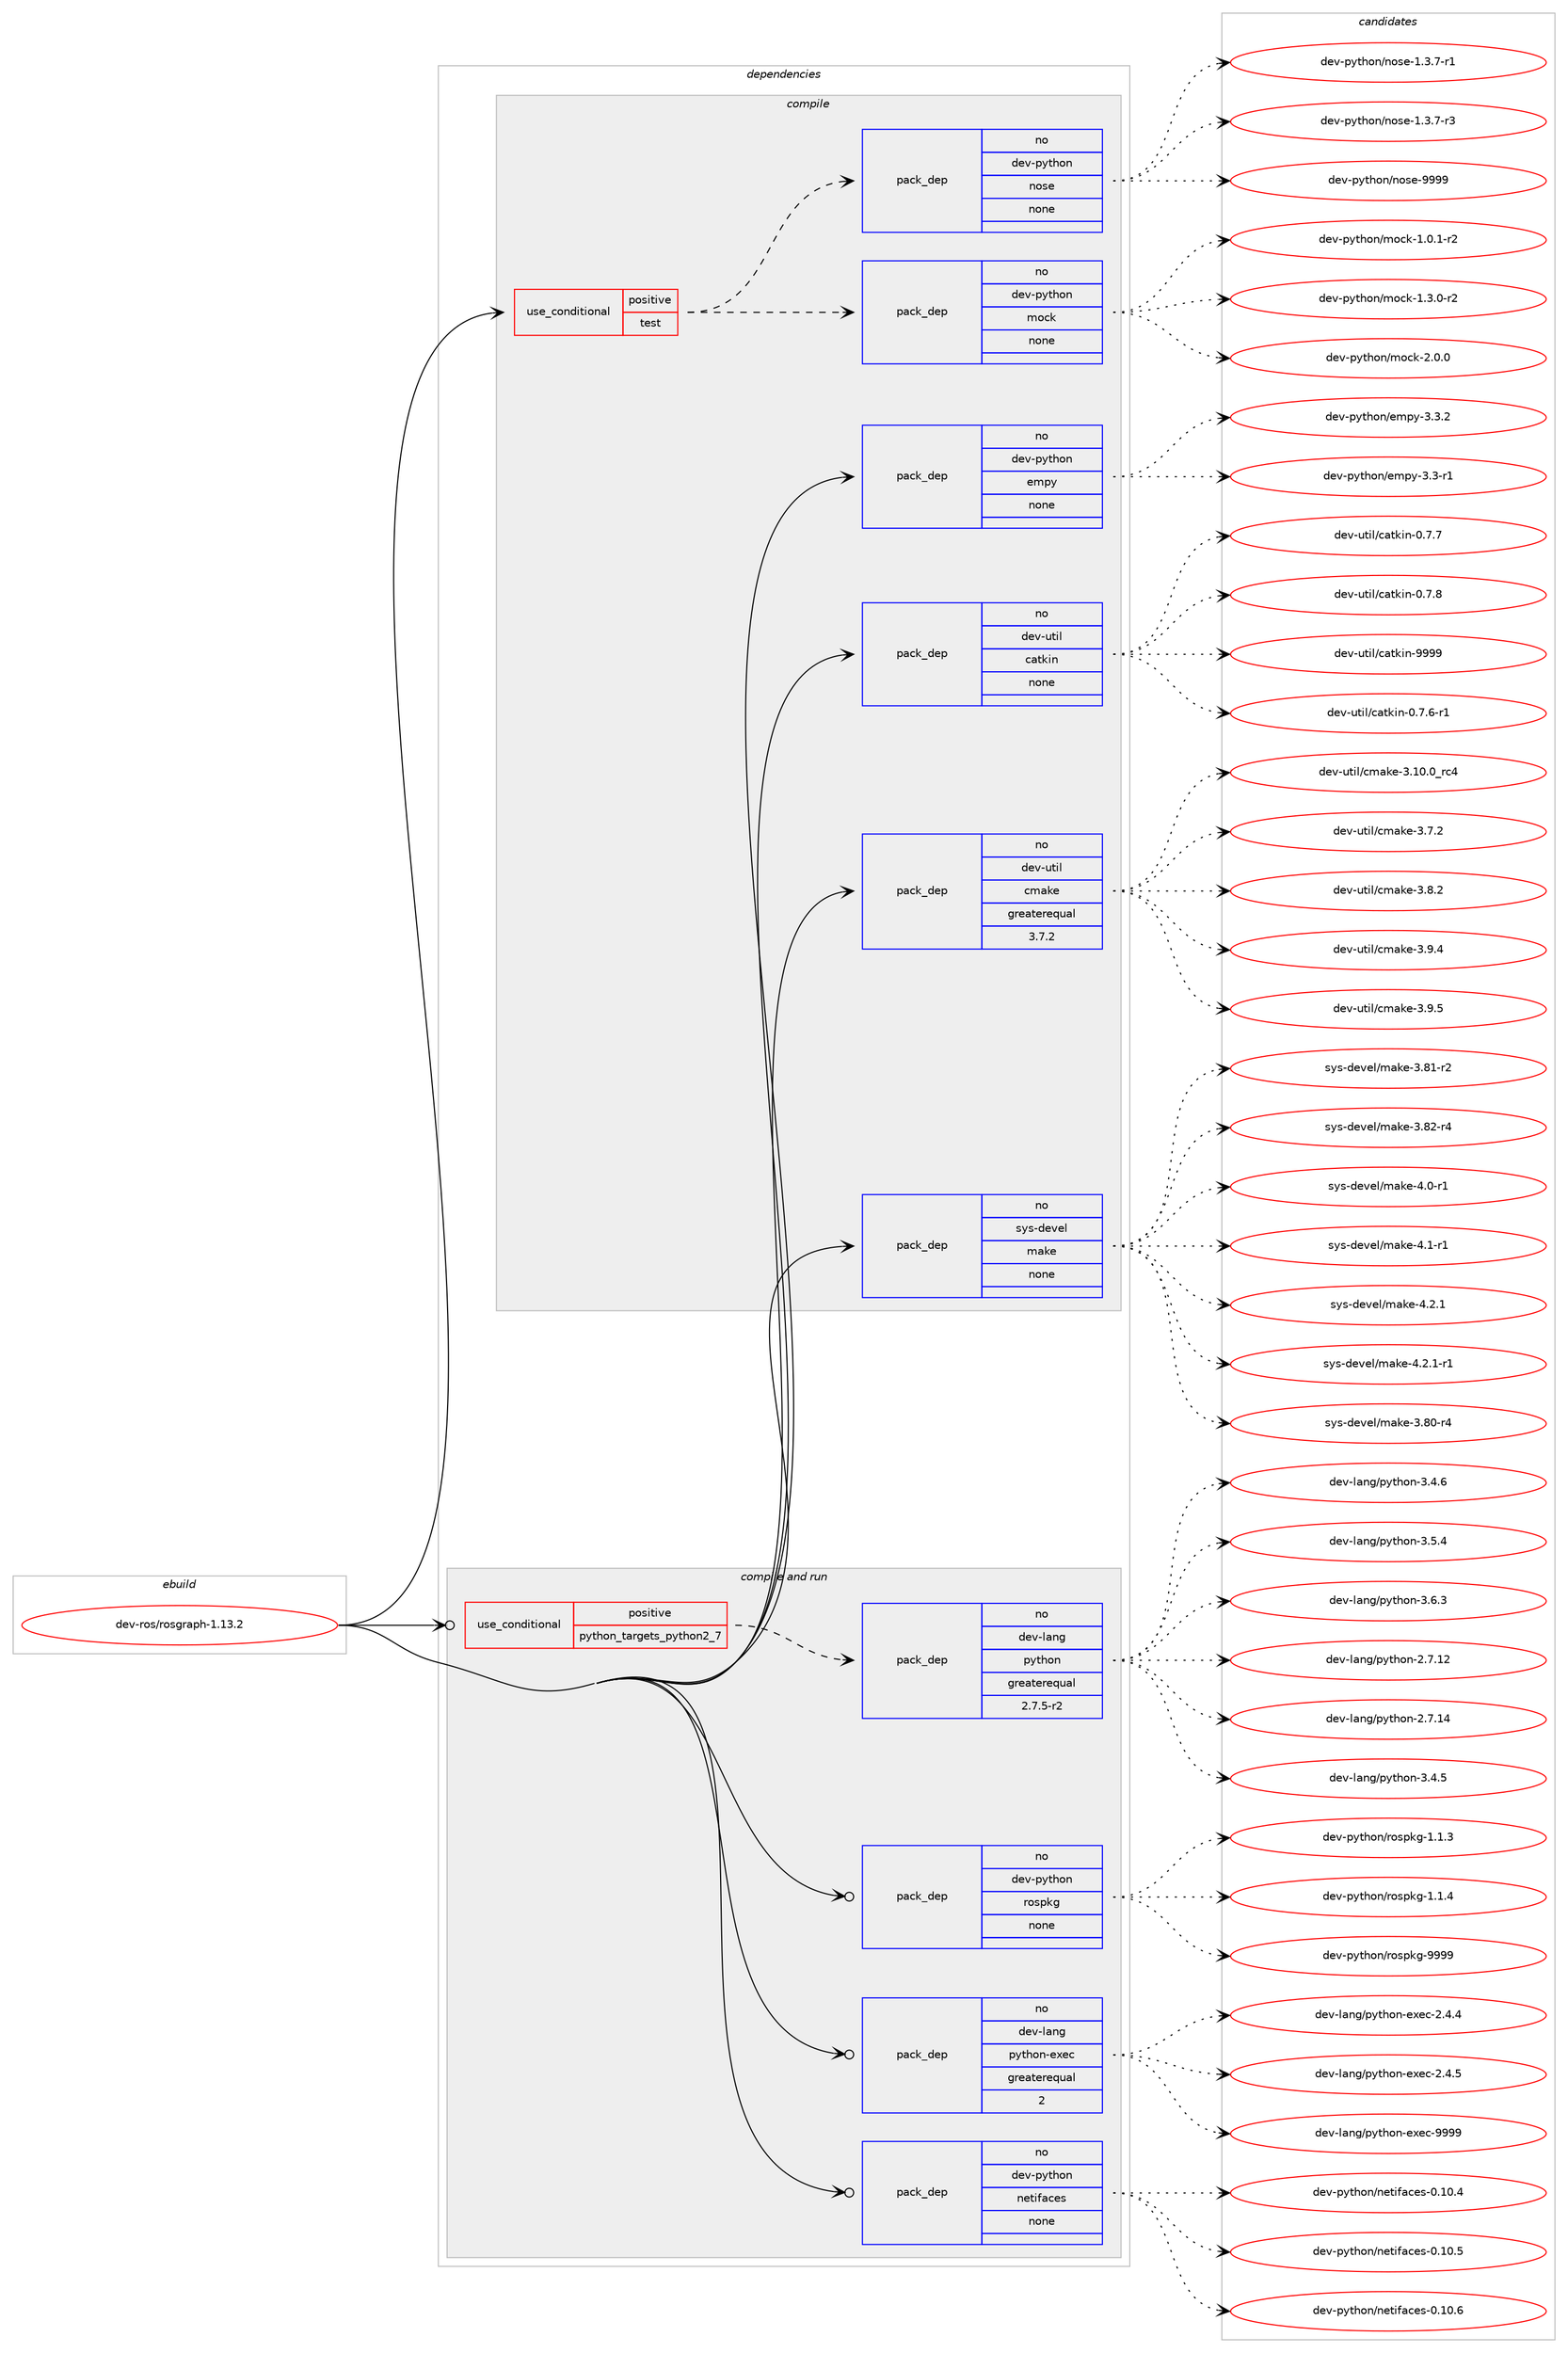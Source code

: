 digraph prolog {

# *************
# Graph options
# *************

newrank=true;
concentrate=true;
compound=true;
graph [rankdir=LR,fontname=Helvetica,fontsize=10,ranksep=1.5];#, ranksep=2.5, nodesep=0.2];
edge  [arrowhead=vee];
node  [fontname=Helvetica,fontsize=10];

# **********
# The ebuild
# **********

subgraph cluster_leftcol {
color=gray;
rank=same;
label=<<i>ebuild</i>>;
id [label="dev-ros/rosgraph-1.13.2", color=red, width=4, href="../dev-ros/rosgraph-1.13.2.svg"];
}

# ****************
# The dependencies
# ****************

subgraph cluster_midcol {
color=gray;
label=<<i>dependencies</i>>;
subgraph cluster_compile {
fillcolor="#eeeeee";
style=filled;
label=<<i>compile</i>>;
subgraph cond46629 {
dependency209797 [label=<<TABLE BORDER="0" CELLBORDER="1" CELLSPACING="0" CELLPADDING="4"><TR><TD ROWSPAN="3" CELLPADDING="10">use_conditional</TD></TR><TR><TD>positive</TD></TR><TR><TD>test</TD></TR></TABLE>>, shape=none, color=red];
subgraph pack159181 {
dependency209798 [label=<<TABLE BORDER="0" CELLBORDER="1" CELLSPACING="0" CELLPADDING="4" WIDTH="220"><TR><TD ROWSPAN="6" CELLPADDING="30">pack_dep</TD></TR><TR><TD WIDTH="110">no</TD></TR><TR><TD>dev-python</TD></TR><TR><TD>mock</TD></TR><TR><TD>none</TD></TR><TR><TD></TD></TR></TABLE>>, shape=none, color=blue];
}
dependency209797:e -> dependency209798:w [weight=20,style="dashed",arrowhead="vee"];
subgraph pack159182 {
dependency209799 [label=<<TABLE BORDER="0" CELLBORDER="1" CELLSPACING="0" CELLPADDING="4" WIDTH="220"><TR><TD ROWSPAN="6" CELLPADDING="30">pack_dep</TD></TR><TR><TD WIDTH="110">no</TD></TR><TR><TD>dev-python</TD></TR><TR><TD>nose</TD></TR><TR><TD>none</TD></TR><TR><TD></TD></TR></TABLE>>, shape=none, color=blue];
}
dependency209797:e -> dependency209799:w [weight=20,style="dashed",arrowhead="vee"];
}
id:e -> dependency209797:w [weight=20,style="solid",arrowhead="vee"];
subgraph pack159183 {
dependency209800 [label=<<TABLE BORDER="0" CELLBORDER="1" CELLSPACING="0" CELLPADDING="4" WIDTH="220"><TR><TD ROWSPAN="6" CELLPADDING="30">pack_dep</TD></TR><TR><TD WIDTH="110">no</TD></TR><TR><TD>dev-python</TD></TR><TR><TD>empy</TD></TR><TR><TD>none</TD></TR><TR><TD></TD></TR></TABLE>>, shape=none, color=blue];
}
id:e -> dependency209800:w [weight=20,style="solid",arrowhead="vee"];
subgraph pack159184 {
dependency209801 [label=<<TABLE BORDER="0" CELLBORDER="1" CELLSPACING="0" CELLPADDING="4" WIDTH="220"><TR><TD ROWSPAN="6" CELLPADDING="30">pack_dep</TD></TR><TR><TD WIDTH="110">no</TD></TR><TR><TD>dev-util</TD></TR><TR><TD>catkin</TD></TR><TR><TD>none</TD></TR><TR><TD></TD></TR></TABLE>>, shape=none, color=blue];
}
id:e -> dependency209801:w [weight=20,style="solid",arrowhead="vee"];
subgraph pack159185 {
dependency209802 [label=<<TABLE BORDER="0" CELLBORDER="1" CELLSPACING="0" CELLPADDING="4" WIDTH="220"><TR><TD ROWSPAN="6" CELLPADDING="30">pack_dep</TD></TR><TR><TD WIDTH="110">no</TD></TR><TR><TD>dev-util</TD></TR><TR><TD>cmake</TD></TR><TR><TD>greaterequal</TD></TR><TR><TD>3.7.2</TD></TR></TABLE>>, shape=none, color=blue];
}
id:e -> dependency209802:w [weight=20,style="solid",arrowhead="vee"];
subgraph pack159186 {
dependency209803 [label=<<TABLE BORDER="0" CELLBORDER="1" CELLSPACING="0" CELLPADDING="4" WIDTH="220"><TR><TD ROWSPAN="6" CELLPADDING="30">pack_dep</TD></TR><TR><TD WIDTH="110">no</TD></TR><TR><TD>sys-devel</TD></TR><TR><TD>make</TD></TR><TR><TD>none</TD></TR><TR><TD></TD></TR></TABLE>>, shape=none, color=blue];
}
id:e -> dependency209803:w [weight=20,style="solid",arrowhead="vee"];
}
subgraph cluster_compileandrun {
fillcolor="#eeeeee";
style=filled;
label=<<i>compile and run</i>>;
subgraph cond46630 {
dependency209804 [label=<<TABLE BORDER="0" CELLBORDER="1" CELLSPACING="0" CELLPADDING="4"><TR><TD ROWSPAN="3" CELLPADDING="10">use_conditional</TD></TR><TR><TD>positive</TD></TR><TR><TD>python_targets_python2_7</TD></TR></TABLE>>, shape=none, color=red];
subgraph pack159187 {
dependency209805 [label=<<TABLE BORDER="0" CELLBORDER="1" CELLSPACING="0" CELLPADDING="4" WIDTH="220"><TR><TD ROWSPAN="6" CELLPADDING="30">pack_dep</TD></TR><TR><TD WIDTH="110">no</TD></TR><TR><TD>dev-lang</TD></TR><TR><TD>python</TD></TR><TR><TD>greaterequal</TD></TR><TR><TD>2.7.5-r2</TD></TR></TABLE>>, shape=none, color=blue];
}
dependency209804:e -> dependency209805:w [weight=20,style="dashed",arrowhead="vee"];
}
id:e -> dependency209804:w [weight=20,style="solid",arrowhead="odotvee"];
subgraph pack159188 {
dependency209806 [label=<<TABLE BORDER="0" CELLBORDER="1" CELLSPACING="0" CELLPADDING="4" WIDTH="220"><TR><TD ROWSPAN="6" CELLPADDING="30">pack_dep</TD></TR><TR><TD WIDTH="110">no</TD></TR><TR><TD>dev-lang</TD></TR><TR><TD>python-exec</TD></TR><TR><TD>greaterequal</TD></TR><TR><TD>2</TD></TR></TABLE>>, shape=none, color=blue];
}
id:e -> dependency209806:w [weight=20,style="solid",arrowhead="odotvee"];
subgraph pack159189 {
dependency209807 [label=<<TABLE BORDER="0" CELLBORDER="1" CELLSPACING="0" CELLPADDING="4" WIDTH="220"><TR><TD ROWSPAN="6" CELLPADDING="30">pack_dep</TD></TR><TR><TD WIDTH="110">no</TD></TR><TR><TD>dev-python</TD></TR><TR><TD>netifaces</TD></TR><TR><TD>none</TD></TR><TR><TD></TD></TR></TABLE>>, shape=none, color=blue];
}
id:e -> dependency209807:w [weight=20,style="solid",arrowhead="odotvee"];
subgraph pack159190 {
dependency209808 [label=<<TABLE BORDER="0" CELLBORDER="1" CELLSPACING="0" CELLPADDING="4" WIDTH="220"><TR><TD ROWSPAN="6" CELLPADDING="30">pack_dep</TD></TR><TR><TD WIDTH="110">no</TD></TR><TR><TD>dev-python</TD></TR><TR><TD>rospkg</TD></TR><TR><TD>none</TD></TR><TR><TD></TD></TR></TABLE>>, shape=none, color=blue];
}
id:e -> dependency209808:w [weight=20,style="solid",arrowhead="odotvee"];
}
subgraph cluster_run {
fillcolor="#eeeeee";
style=filled;
label=<<i>run</i>>;
}
}

# **************
# The candidates
# **************

subgraph cluster_choices {
rank=same;
color=gray;
label=<<i>candidates</i>>;

subgraph choice159181 {
color=black;
nodesep=1;
choice1001011184511212111610411111047109111991074549464846494511450 [label="dev-python/mock-1.0.1-r2", color=red, width=4,href="../dev-python/mock-1.0.1-r2.svg"];
choice1001011184511212111610411111047109111991074549465146484511450 [label="dev-python/mock-1.3.0-r2", color=red, width=4,href="../dev-python/mock-1.3.0-r2.svg"];
choice100101118451121211161041111104710911199107455046484648 [label="dev-python/mock-2.0.0", color=red, width=4,href="../dev-python/mock-2.0.0.svg"];
dependency209798:e -> choice1001011184511212111610411111047109111991074549464846494511450:w [style=dotted,weight="100"];
dependency209798:e -> choice1001011184511212111610411111047109111991074549465146484511450:w [style=dotted,weight="100"];
dependency209798:e -> choice100101118451121211161041111104710911199107455046484648:w [style=dotted,weight="100"];
}
subgraph choice159182 {
color=black;
nodesep=1;
choice10010111845112121116104111110471101111151014549465146554511449 [label="dev-python/nose-1.3.7-r1", color=red, width=4,href="../dev-python/nose-1.3.7-r1.svg"];
choice10010111845112121116104111110471101111151014549465146554511451 [label="dev-python/nose-1.3.7-r3", color=red, width=4,href="../dev-python/nose-1.3.7-r3.svg"];
choice10010111845112121116104111110471101111151014557575757 [label="dev-python/nose-9999", color=red, width=4,href="../dev-python/nose-9999.svg"];
dependency209799:e -> choice10010111845112121116104111110471101111151014549465146554511449:w [style=dotted,weight="100"];
dependency209799:e -> choice10010111845112121116104111110471101111151014549465146554511451:w [style=dotted,weight="100"];
dependency209799:e -> choice10010111845112121116104111110471101111151014557575757:w [style=dotted,weight="100"];
}
subgraph choice159183 {
color=black;
nodesep=1;
choice1001011184511212111610411111047101109112121455146514511449 [label="dev-python/empy-3.3-r1", color=red, width=4,href="../dev-python/empy-3.3-r1.svg"];
choice1001011184511212111610411111047101109112121455146514650 [label="dev-python/empy-3.3.2", color=red, width=4,href="../dev-python/empy-3.3.2.svg"];
dependency209800:e -> choice1001011184511212111610411111047101109112121455146514511449:w [style=dotted,weight="100"];
dependency209800:e -> choice1001011184511212111610411111047101109112121455146514650:w [style=dotted,weight="100"];
}
subgraph choice159184 {
color=black;
nodesep=1;
choice100101118451171161051084799971161071051104548465546544511449 [label="dev-util/catkin-0.7.6-r1", color=red, width=4,href="../dev-util/catkin-0.7.6-r1.svg"];
choice10010111845117116105108479997116107105110454846554655 [label="dev-util/catkin-0.7.7", color=red, width=4,href="../dev-util/catkin-0.7.7.svg"];
choice10010111845117116105108479997116107105110454846554656 [label="dev-util/catkin-0.7.8", color=red, width=4,href="../dev-util/catkin-0.7.8.svg"];
choice100101118451171161051084799971161071051104557575757 [label="dev-util/catkin-9999", color=red, width=4,href="../dev-util/catkin-9999.svg"];
dependency209801:e -> choice100101118451171161051084799971161071051104548465546544511449:w [style=dotted,weight="100"];
dependency209801:e -> choice10010111845117116105108479997116107105110454846554655:w [style=dotted,weight="100"];
dependency209801:e -> choice10010111845117116105108479997116107105110454846554656:w [style=dotted,weight="100"];
dependency209801:e -> choice100101118451171161051084799971161071051104557575757:w [style=dotted,weight="100"];
}
subgraph choice159185 {
color=black;
nodesep=1;
choice1001011184511711610510847991099710710145514649484648951149952 [label="dev-util/cmake-3.10.0_rc4", color=red, width=4,href="../dev-util/cmake-3.10.0_rc4.svg"];
choice10010111845117116105108479910997107101455146554650 [label="dev-util/cmake-3.7.2", color=red, width=4,href="../dev-util/cmake-3.7.2.svg"];
choice10010111845117116105108479910997107101455146564650 [label="dev-util/cmake-3.8.2", color=red, width=4,href="../dev-util/cmake-3.8.2.svg"];
choice10010111845117116105108479910997107101455146574652 [label="dev-util/cmake-3.9.4", color=red, width=4,href="../dev-util/cmake-3.9.4.svg"];
choice10010111845117116105108479910997107101455146574653 [label="dev-util/cmake-3.9.5", color=red, width=4,href="../dev-util/cmake-3.9.5.svg"];
dependency209802:e -> choice1001011184511711610510847991099710710145514649484648951149952:w [style=dotted,weight="100"];
dependency209802:e -> choice10010111845117116105108479910997107101455146554650:w [style=dotted,weight="100"];
dependency209802:e -> choice10010111845117116105108479910997107101455146564650:w [style=dotted,weight="100"];
dependency209802:e -> choice10010111845117116105108479910997107101455146574652:w [style=dotted,weight="100"];
dependency209802:e -> choice10010111845117116105108479910997107101455146574653:w [style=dotted,weight="100"];
}
subgraph choice159186 {
color=black;
nodesep=1;
choice11512111545100101118101108471099710710145514656484511452 [label="sys-devel/make-3.80-r4", color=red, width=4,href="../sys-devel/make-3.80-r4.svg"];
choice11512111545100101118101108471099710710145514656494511450 [label="sys-devel/make-3.81-r2", color=red, width=4,href="../sys-devel/make-3.81-r2.svg"];
choice11512111545100101118101108471099710710145514656504511452 [label="sys-devel/make-3.82-r4", color=red, width=4,href="../sys-devel/make-3.82-r4.svg"];
choice115121115451001011181011084710997107101455246484511449 [label="sys-devel/make-4.0-r1", color=red, width=4,href="../sys-devel/make-4.0-r1.svg"];
choice115121115451001011181011084710997107101455246494511449 [label="sys-devel/make-4.1-r1", color=red, width=4,href="../sys-devel/make-4.1-r1.svg"];
choice115121115451001011181011084710997107101455246504649 [label="sys-devel/make-4.2.1", color=red, width=4,href="../sys-devel/make-4.2.1.svg"];
choice1151211154510010111810110847109971071014552465046494511449 [label="sys-devel/make-4.2.1-r1", color=red, width=4,href="../sys-devel/make-4.2.1-r1.svg"];
dependency209803:e -> choice11512111545100101118101108471099710710145514656484511452:w [style=dotted,weight="100"];
dependency209803:e -> choice11512111545100101118101108471099710710145514656494511450:w [style=dotted,weight="100"];
dependency209803:e -> choice11512111545100101118101108471099710710145514656504511452:w [style=dotted,weight="100"];
dependency209803:e -> choice115121115451001011181011084710997107101455246484511449:w [style=dotted,weight="100"];
dependency209803:e -> choice115121115451001011181011084710997107101455246494511449:w [style=dotted,weight="100"];
dependency209803:e -> choice115121115451001011181011084710997107101455246504649:w [style=dotted,weight="100"];
dependency209803:e -> choice1151211154510010111810110847109971071014552465046494511449:w [style=dotted,weight="100"];
}
subgraph choice159187 {
color=black;
nodesep=1;
choice10010111845108971101034711212111610411111045504655464950 [label="dev-lang/python-2.7.12", color=red, width=4,href="../dev-lang/python-2.7.12.svg"];
choice10010111845108971101034711212111610411111045504655464952 [label="dev-lang/python-2.7.14", color=red, width=4,href="../dev-lang/python-2.7.14.svg"];
choice100101118451089711010347112121116104111110455146524653 [label="dev-lang/python-3.4.5", color=red, width=4,href="../dev-lang/python-3.4.5.svg"];
choice100101118451089711010347112121116104111110455146524654 [label="dev-lang/python-3.4.6", color=red, width=4,href="../dev-lang/python-3.4.6.svg"];
choice100101118451089711010347112121116104111110455146534652 [label="dev-lang/python-3.5.4", color=red, width=4,href="../dev-lang/python-3.5.4.svg"];
choice100101118451089711010347112121116104111110455146544651 [label="dev-lang/python-3.6.3", color=red, width=4,href="../dev-lang/python-3.6.3.svg"];
dependency209805:e -> choice10010111845108971101034711212111610411111045504655464950:w [style=dotted,weight="100"];
dependency209805:e -> choice10010111845108971101034711212111610411111045504655464952:w [style=dotted,weight="100"];
dependency209805:e -> choice100101118451089711010347112121116104111110455146524653:w [style=dotted,weight="100"];
dependency209805:e -> choice100101118451089711010347112121116104111110455146524654:w [style=dotted,weight="100"];
dependency209805:e -> choice100101118451089711010347112121116104111110455146534652:w [style=dotted,weight="100"];
dependency209805:e -> choice100101118451089711010347112121116104111110455146544651:w [style=dotted,weight="100"];
}
subgraph choice159188 {
color=black;
nodesep=1;
choice1001011184510897110103471121211161041111104510112010199455046524652 [label="dev-lang/python-exec-2.4.4", color=red, width=4,href="../dev-lang/python-exec-2.4.4.svg"];
choice1001011184510897110103471121211161041111104510112010199455046524653 [label="dev-lang/python-exec-2.4.5", color=red, width=4,href="../dev-lang/python-exec-2.4.5.svg"];
choice10010111845108971101034711212111610411111045101120101994557575757 [label="dev-lang/python-exec-9999", color=red, width=4,href="../dev-lang/python-exec-9999.svg"];
dependency209806:e -> choice1001011184510897110103471121211161041111104510112010199455046524652:w [style=dotted,weight="100"];
dependency209806:e -> choice1001011184510897110103471121211161041111104510112010199455046524653:w [style=dotted,weight="100"];
dependency209806:e -> choice10010111845108971101034711212111610411111045101120101994557575757:w [style=dotted,weight="100"];
}
subgraph choice159189 {
color=black;
nodesep=1;
choice1001011184511212111610411111047110101116105102979910111545484649484652 [label="dev-python/netifaces-0.10.4", color=red, width=4,href="../dev-python/netifaces-0.10.4.svg"];
choice1001011184511212111610411111047110101116105102979910111545484649484653 [label="dev-python/netifaces-0.10.5", color=red, width=4,href="../dev-python/netifaces-0.10.5.svg"];
choice1001011184511212111610411111047110101116105102979910111545484649484654 [label="dev-python/netifaces-0.10.6", color=red, width=4,href="../dev-python/netifaces-0.10.6.svg"];
dependency209807:e -> choice1001011184511212111610411111047110101116105102979910111545484649484652:w [style=dotted,weight="100"];
dependency209807:e -> choice1001011184511212111610411111047110101116105102979910111545484649484653:w [style=dotted,weight="100"];
dependency209807:e -> choice1001011184511212111610411111047110101116105102979910111545484649484654:w [style=dotted,weight="100"];
}
subgraph choice159190 {
color=black;
nodesep=1;
choice1001011184511212111610411111047114111115112107103454946494651 [label="dev-python/rospkg-1.1.3", color=red, width=4,href="../dev-python/rospkg-1.1.3.svg"];
choice1001011184511212111610411111047114111115112107103454946494652 [label="dev-python/rospkg-1.1.4", color=red, width=4,href="../dev-python/rospkg-1.1.4.svg"];
choice10010111845112121116104111110471141111151121071034557575757 [label="dev-python/rospkg-9999", color=red, width=4,href="../dev-python/rospkg-9999.svg"];
dependency209808:e -> choice1001011184511212111610411111047114111115112107103454946494651:w [style=dotted,weight="100"];
dependency209808:e -> choice1001011184511212111610411111047114111115112107103454946494652:w [style=dotted,weight="100"];
dependency209808:e -> choice10010111845112121116104111110471141111151121071034557575757:w [style=dotted,weight="100"];
}
}

}
